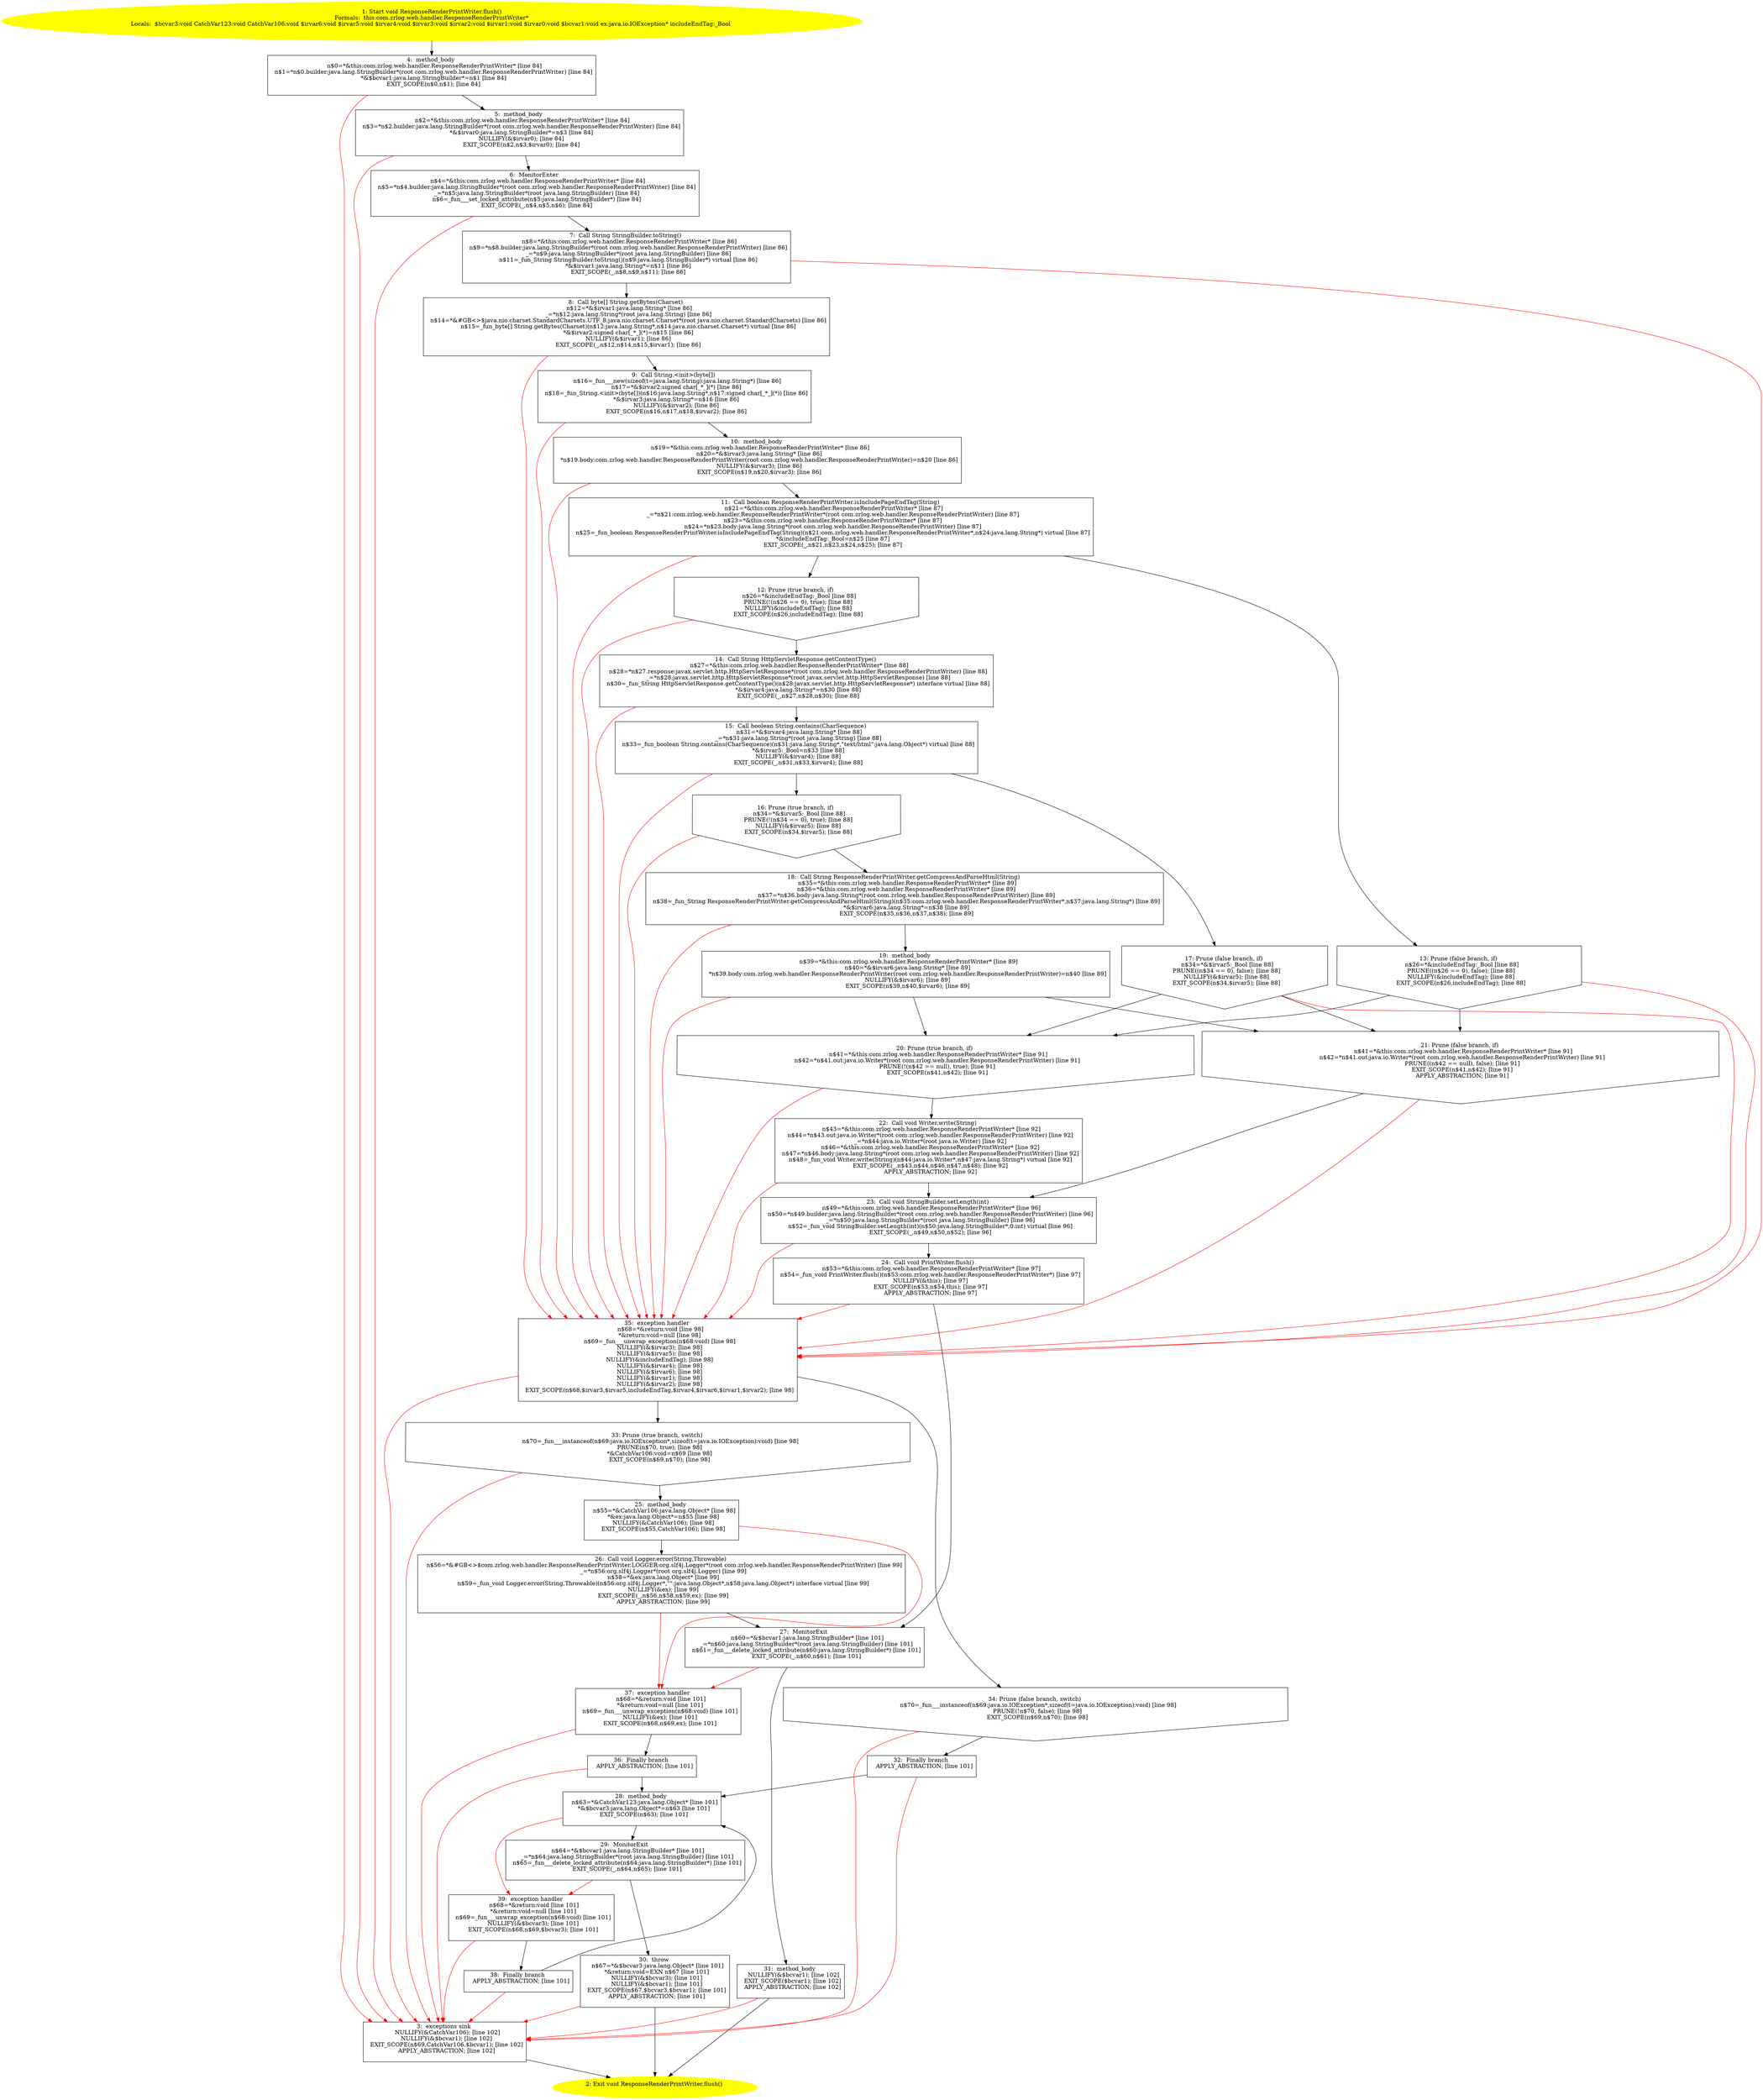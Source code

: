 /* @generated */
digraph cfg {
"com.zrlog.web.handler.ResponseRenderPrintWriter.flush():void.8a9c0bc4c340e577b824d1e5c156d781_1" [label="1: Start void ResponseRenderPrintWriter.flush()\nFormals:  this:com.zrlog.web.handler.ResponseRenderPrintWriter*\nLocals:  $bcvar3:void CatchVar123:void CatchVar106:void $irvar6:void $irvar5:void $irvar4:void $irvar3:void $irvar2:void $irvar1:void $irvar0:void $bcvar1:void ex:java.io.IOException* includeEndTag:_Bool \n  " color=yellow style=filled]
	

	 "com.zrlog.web.handler.ResponseRenderPrintWriter.flush():void.8a9c0bc4c340e577b824d1e5c156d781_1" -> "com.zrlog.web.handler.ResponseRenderPrintWriter.flush():void.8a9c0bc4c340e577b824d1e5c156d781_4" ;
"com.zrlog.web.handler.ResponseRenderPrintWriter.flush():void.8a9c0bc4c340e577b824d1e5c156d781_2" [label="2: Exit void ResponseRenderPrintWriter.flush() \n  " color=yellow style=filled]
	

"com.zrlog.web.handler.ResponseRenderPrintWriter.flush():void.8a9c0bc4c340e577b824d1e5c156d781_3" [label="3:  exceptions sink \n   NULLIFY(&CatchVar106); [line 102]\n  NULLIFY(&$bcvar1); [line 102]\n  EXIT_SCOPE(n$69,CatchVar106,$bcvar1); [line 102]\n  APPLY_ABSTRACTION; [line 102]\n " shape="box"]
	

	 "com.zrlog.web.handler.ResponseRenderPrintWriter.flush():void.8a9c0bc4c340e577b824d1e5c156d781_3" -> "com.zrlog.web.handler.ResponseRenderPrintWriter.flush():void.8a9c0bc4c340e577b824d1e5c156d781_2" ;
"com.zrlog.web.handler.ResponseRenderPrintWriter.flush():void.8a9c0bc4c340e577b824d1e5c156d781_4" [label="4:  method_body \n   n$0=*&this:com.zrlog.web.handler.ResponseRenderPrintWriter* [line 84]\n  n$1=*n$0.builder:java.lang.StringBuilder*(root com.zrlog.web.handler.ResponseRenderPrintWriter) [line 84]\n  *&$bcvar1:java.lang.StringBuilder*=n$1 [line 84]\n  EXIT_SCOPE(n$0,n$1); [line 84]\n " shape="box"]
	

	 "com.zrlog.web.handler.ResponseRenderPrintWriter.flush():void.8a9c0bc4c340e577b824d1e5c156d781_4" -> "com.zrlog.web.handler.ResponseRenderPrintWriter.flush():void.8a9c0bc4c340e577b824d1e5c156d781_5" ;
	 "com.zrlog.web.handler.ResponseRenderPrintWriter.flush():void.8a9c0bc4c340e577b824d1e5c156d781_4" -> "com.zrlog.web.handler.ResponseRenderPrintWriter.flush():void.8a9c0bc4c340e577b824d1e5c156d781_3" [color="red" ];
"com.zrlog.web.handler.ResponseRenderPrintWriter.flush():void.8a9c0bc4c340e577b824d1e5c156d781_5" [label="5:  method_body \n   n$2=*&this:com.zrlog.web.handler.ResponseRenderPrintWriter* [line 84]\n  n$3=*n$2.builder:java.lang.StringBuilder*(root com.zrlog.web.handler.ResponseRenderPrintWriter) [line 84]\n  *&$irvar0:java.lang.StringBuilder*=n$3 [line 84]\n  NULLIFY(&$irvar0); [line 84]\n  EXIT_SCOPE(n$2,n$3,$irvar0); [line 84]\n " shape="box"]
	

	 "com.zrlog.web.handler.ResponseRenderPrintWriter.flush():void.8a9c0bc4c340e577b824d1e5c156d781_5" -> "com.zrlog.web.handler.ResponseRenderPrintWriter.flush():void.8a9c0bc4c340e577b824d1e5c156d781_6" ;
	 "com.zrlog.web.handler.ResponseRenderPrintWriter.flush():void.8a9c0bc4c340e577b824d1e5c156d781_5" -> "com.zrlog.web.handler.ResponseRenderPrintWriter.flush():void.8a9c0bc4c340e577b824d1e5c156d781_3" [color="red" ];
"com.zrlog.web.handler.ResponseRenderPrintWriter.flush():void.8a9c0bc4c340e577b824d1e5c156d781_6" [label="6:  MonitorEnter \n   n$4=*&this:com.zrlog.web.handler.ResponseRenderPrintWriter* [line 84]\n  n$5=*n$4.builder:java.lang.StringBuilder*(root com.zrlog.web.handler.ResponseRenderPrintWriter) [line 84]\n  _=*n$5:java.lang.StringBuilder*(root java.lang.StringBuilder) [line 84]\n  n$6=_fun___set_locked_attribute(n$5:java.lang.StringBuilder*) [line 84]\n  EXIT_SCOPE(_,n$4,n$5,n$6); [line 84]\n " shape="box"]
	

	 "com.zrlog.web.handler.ResponseRenderPrintWriter.flush():void.8a9c0bc4c340e577b824d1e5c156d781_6" -> "com.zrlog.web.handler.ResponseRenderPrintWriter.flush():void.8a9c0bc4c340e577b824d1e5c156d781_7" ;
	 "com.zrlog.web.handler.ResponseRenderPrintWriter.flush():void.8a9c0bc4c340e577b824d1e5c156d781_6" -> "com.zrlog.web.handler.ResponseRenderPrintWriter.flush():void.8a9c0bc4c340e577b824d1e5c156d781_3" [color="red" ];
"com.zrlog.web.handler.ResponseRenderPrintWriter.flush():void.8a9c0bc4c340e577b824d1e5c156d781_7" [label="7:  Call String StringBuilder.toString() \n   n$8=*&this:com.zrlog.web.handler.ResponseRenderPrintWriter* [line 86]\n  n$9=*n$8.builder:java.lang.StringBuilder*(root com.zrlog.web.handler.ResponseRenderPrintWriter) [line 86]\n  _=*n$9:java.lang.StringBuilder*(root java.lang.StringBuilder) [line 86]\n  n$11=_fun_String StringBuilder.toString()(n$9:java.lang.StringBuilder*) virtual [line 86]\n  *&$irvar1:java.lang.String*=n$11 [line 86]\n  EXIT_SCOPE(_,n$8,n$9,n$11); [line 86]\n " shape="box"]
	

	 "com.zrlog.web.handler.ResponseRenderPrintWriter.flush():void.8a9c0bc4c340e577b824d1e5c156d781_7" -> "com.zrlog.web.handler.ResponseRenderPrintWriter.flush():void.8a9c0bc4c340e577b824d1e5c156d781_8" ;
	 "com.zrlog.web.handler.ResponseRenderPrintWriter.flush():void.8a9c0bc4c340e577b824d1e5c156d781_7" -> "com.zrlog.web.handler.ResponseRenderPrintWriter.flush():void.8a9c0bc4c340e577b824d1e5c156d781_35" [color="red" ];
"com.zrlog.web.handler.ResponseRenderPrintWriter.flush():void.8a9c0bc4c340e577b824d1e5c156d781_8" [label="8:  Call byte[] String.getBytes(Charset) \n   n$12=*&$irvar1:java.lang.String* [line 86]\n  _=*n$12:java.lang.String*(root java.lang.String) [line 86]\n  n$14=*&#GB<>$java.nio.charset.StandardCharsets.UTF_8:java.nio.charset.Charset*(root java.nio.charset.StandardCharsets) [line 86]\n  n$15=_fun_byte[] String.getBytes(Charset)(n$12:java.lang.String*,n$14:java.nio.charset.Charset*) virtual [line 86]\n  *&$irvar2:signed char[_*_](*)=n$15 [line 86]\n  NULLIFY(&$irvar1); [line 86]\n  EXIT_SCOPE(_,n$12,n$14,n$15,$irvar1); [line 86]\n " shape="box"]
	

	 "com.zrlog.web.handler.ResponseRenderPrintWriter.flush():void.8a9c0bc4c340e577b824d1e5c156d781_8" -> "com.zrlog.web.handler.ResponseRenderPrintWriter.flush():void.8a9c0bc4c340e577b824d1e5c156d781_9" ;
	 "com.zrlog.web.handler.ResponseRenderPrintWriter.flush():void.8a9c0bc4c340e577b824d1e5c156d781_8" -> "com.zrlog.web.handler.ResponseRenderPrintWriter.flush():void.8a9c0bc4c340e577b824d1e5c156d781_35" [color="red" ];
"com.zrlog.web.handler.ResponseRenderPrintWriter.flush():void.8a9c0bc4c340e577b824d1e5c156d781_9" [label="9:  Call String.<init>(byte[]) \n   n$16=_fun___new(sizeof(t=java.lang.String):java.lang.String*) [line 86]\n  n$17=*&$irvar2:signed char[_*_](*) [line 86]\n  n$18=_fun_String.<init>(byte[])(n$16:java.lang.String*,n$17:signed char[_*_](*)) [line 86]\n  *&$irvar3:java.lang.String*=n$16 [line 86]\n  NULLIFY(&$irvar2); [line 86]\n  EXIT_SCOPE(n$16,n$17,n$18,$irvar2); [line 86]\n " shape="box"]
	

	 "com.zrlog.web.handler.ResponseRenderPrintWriter.flush():void.8a9c0bc4c340e577b824d1e5c156d781_9" -> "com.zrlog.web.handler.ResponseRenderPrintWriter.flush():void.8a9c0bc4c340e577b824d1e5c156d781_10" ;
	 "com.zrlog.web.handler.ResponseRenderPrintWriter.flush():void.8a9c0bc4c340e577b824d1e5c156d781_9" -> "com.zrlog.web.handler.ResponseRenderPrintWriter.flush():void.8a9c0bc4c340e577b824d1e5c156d781_35" [color="red" ];
"com.zrlog.web.handler.ResponseRenderPrintWriter.flush():void.8a9c0bc4c340e577b824d1e5c156d781_10" [label="10:  method_body \n   n$19=*&this:com.zrlog.web.handler.ResponseRenderPrintWriter* [line 86]\n  n$20=*&$irvar3:java.lang.String* [line 86]\n  *n$19.body:com.zrlog.web.handler.ResponseRenderPrintWriter(root com.zrlog.web.handler.ResponseRenderPrintWriter)=n$20 [line 86]\n  NULLIFY(&$irvar3); [line 86]\n  EXIT_SCOPE(n$19,n$20,$irvar3); [line 86]\n " shape="box"]
	

	 "com.zrlog.web.handler.ResponseRenderPrintWriter.flush():void.8a9c0bc4c340e577b824d1e5c156d781_10" -> "com.zrlog.web.handler.ResponseRenderPrintWriter.flush():void.8a9c0bc4c340e577b824d1e5c156d781_11" ;
	 "com.zrlog.web.handler.ResponseRenderPrintWriter.flush():void.8a9c0bc4c340e577b824d1e5c156d781_10" -> "com.zrlog.web.handler.ResponseRenderPrintWriter.flush():void.8a9c0bc4c340e577b824d1e5c156d781_35" [color="red" ];
"com.zrlog.web.handler.ResponseRenderPrintWriter.flush():void.8a9c0bc4c340e577b824d1e5c156d781_11" [label="11:  Call boolean ResponseRenderPrintWriter.isIncludePageEndTag(String) \n   n$21=*&this:com.zrlog.web.handler.ResponseRenderPrintWriter* [line 87]\n  _=*n$21:com.zrlog.web.handler.ResponseRenderPrintWriter*(root com.zrlog.web.handler.ResponseRenderPrintWriter) [line 87]\n  n$23=*&this:com.zrlog.web.handler.ResponseRenderPrintWriter* [line 87]\n  n$24=*n$23.body:java.lang.String*(root com.zrlog.web.handler.ResponseRenderPrintWriter) [line 87]\n  n$25=_fun_boolean ResponseRenderPrintWriter.isIncludePageEndTag(String)(n$21:com.zrlog.web.handler.ResponseRenderPrintWriter*,n$24:java.lang.String*) virtual [line 87]\n  *&includeEndTag:_Bool=n$25 [line 87]\n  EXIT_SCOPE(_,n$21,n$23,n$24,n$25); [line 87]\n " shape="box"]
	

	 "com.zrlog.web.handler.ResponseRenderPrintWriter.flush():void.8a9c0bc4c340e577b824d1e5c156d781_11" -> "com.zrlog.web.handler.ResponseRenderPrintWriter.flush():void.8a9c0bc4c340e577b824d1e5c156d781_12" ;
	 "com.zrlog.web.handler.ResponseRenderPrintWriter.flush():void.8a9c0bc4c340e577b824d1e5c156d781_11" -> "com.zrlog.web.handler.ResponseRenderPrintWriter.flush():void.8a9c0bc4c340e577b824d1e5c156d781_13" ;
	 "com.zrlog.web.handler.ResponseRenderPrintWriter.flush():void.8a9c0bc4c340e577b824d1e5c156d781_11" -> "com.zrlog.web.handler.ResponseRenderPrintWriter.flush():void.8a9c0bc4c340e577b824d1e5c156d781_35" [color="red" ];
"com.zrlog.web.handler.ResponseRenderPrintWriter.flush():void.8a9c0bc4c340e577b824d1e5c156d781_12" [label="12: Prune (true branch, if) \n   n$26=*&includeEndTag:_Bool [line 88]\n  PRUNE(!(n$26 == 0), true); [line 88]\n  NULLIFY(&includeEndTag); [line 88]\n  EXIT_SCOPE(n$26,includeEndTag); [line 88]\n " shape="invhouse"]
	

	 "com.zrlog.web.handler.ResponseRenderPrintWriter.flush():void.8a9c0bc4c340e577b824d1e5c156d781_12" -> "com.zrlog.web.handler.ResponseRenderPrintWriter.flush():void.8a9c0bc4c340e577b824d1e5c156d781_14" ;
	 "com.zrlog.web.handler.ResponseRenderPrintWriter.flush():void.8a9c0bc4c340e577b824d1e5c156d781_12" -> "com.zrlog.web.handler.ResponseRenderPrintWriter.flush():void.8a9c0bc4c340e577b824d1e5c156d781_35" [color="red" ];
"com.zrlog.web.handler.ResponseRenderPrintWriter.flush():void.8a9c0bc4c340e577b824d1e5c156d781_13" [label="13: Prune (false branch, if) \n   n$26=*&includeEndTag:_Bool [line 88]\n  PRUNE((n$26 == 0), false); [line 88]\n  NULLIFY(&includeEndTag); [line 88]\n  EXIT_SCOPE(n$26,includeEndTag); [line 88]\n " shape="invhouse"]
	

	 "com.zrlog.web.handler.ResponseRenderPrintWriter.flush():void.8a9c0bc4c340e577b824d1e5c156d781_13" -> "com.zrlog.web.handler.ResponseRenderPrintWriter.flush():void.8a9c0bc4c340e577b824d1e5c156d781_20" ;
	 "com.zrlog.web.handler.ResponseRenderPrintWriter.flush():void.8a9c0bc4c340e577b824d1e5c156d781_13" -> "com.zrlog.web.handler.ResponseRenderPrintWriter.flush():void.8a9c0bc4c340e577b824d1e5c156d781_21" ;
	 "com.zrlog.web.handler.ResponseRenderPrintWriter.flush():void.8a9c0bc4c340e577b824d1e5c156d781_13" -> "com.zrlog.web.handler.ResponseRenderPrintWriter.flush():void.8a9c0bc4c340e577b824d1e5c156d781_35" [color="red" ];
"com.zrlog.web.handler.ResponseRenderPrintWriter.flush():void.8a9c0bc4c340e577b824d1e5c156d781_14" [label="14:  Call String HttpServletResponse.getContentType() \n   n$27=*&this:com.zrlog.web.handler.ResponseRenderPrintWriter* [line 88]\n  n$28=*n$27.response:javax.servlet.http.HttpServletResponse*(root com.zrlog.web.handler.ResponseRenderPrintWriter) [line 88]\n  _=*n$28:javax.servlet.http.HttpServletResponse*(root javax.servlet.http.HttpServletResponse) [line 88]\n  n$30=_fun_String HttpServletResponse.getContentType()(n$28:javax.servlet.http.HttpServletResponse*) interface virtual [line 88]\n  *&$irvar4:java.lang.String*=n$30 [line 88]\n  EXIT_SCOPE(_,n$27,n$28,n$30); [line 88]\n " shape="box"]
	

	 "com.zrlog.web.handler.ResponseRenderPrintWriter.flush():void.8a9c0bc4c340e577b824d1e5c156d781_14" -> "com.zrlog.web.handler.ResponseRenderPrintWriter.flush():void.8a9c0bc4c340e577b824d1e5c156d781_15" ;
	 "com.zrlog.web.handler.ResponseRenderPrintWriter.flush():void.8a9c0bc4c340e577b824d1e5c156d781_14" -> "com.zrlog.web.handler.ResponseRenderPrintWriter.flush():void.8a9c0bc4c340e577b824d1e5c156d781_35" [color="red" ];
"com.zrlog.web.handler.ResponseRenderPrintWriter.flush():void.8a9c0bc4c340e577b824d1e5c156d781_15" [label="15:  Call boolean String.contains(CharSequence) \n   n$31=*&$irvar4:java.lang.String* [line 88]\n  _=*n$31:java.lang.String*(root java.lang.String) [line 88]\n  n$33=_fun_boolean String.contains(CharSequence)(n$31:java.lang.String*,\"text/html\":java.lang.Object*) virtual [line 88]\n  *&$irvar5:_Bool=n$33 [line 88]\n  NULLIFY(&$irvar4); [line 88]\n  EXIT_SCOPE(_,n$31,n$33,$irvar4); [line 88]\n " shape="box"]
	

	 "com.zrlog.web.handler.ResponseRenderPrintWriter.flush():void.8a9c0bc4c340e577b824d1e5c156d781_15" -> "com.zrlog.web.handler.ResponseRenderPrintWriter.flush():void.8a9c0bc4c340e577b824d1e5c156d781_16" ;
	 "com.zrlog.web.handler.ResponseRenderPrintWriter.flush():void.8a9c0bc4c340e577b824d1e5c156d781_15" -> "com.zrlog.web.handler.ResponseRenderPrintWriter.flush():void.8a9c0bc4c340e577b824d1e5c156d781_17" ;
	 "com.zrlog.web.handler.ResponseRenderPrintWriter.flush():void.8a9c0bc4c340e577b824d1e5c156d781_15" -> "com.zrlog.web.handler.ResponseRenderPrintWriter.flush():void.8a9c0bc4c340e577b824d1e5c156d781_35" [color="red" ];
"com.zrlog.web.handler.ResponseRenderPrintWriter.flush():void.8a9c0bc4c340e577b824d1e5c156d781_16" [label="16: Prune (true branch, if) \n   n$34=*&$irvar5:_Bool [line 88]\n  PRUNE(!(n$34 == 0), true); [line 88]\n  NULLIFY(&$irvar5); [line 88]\n  EXIT_SCOPE(n$34,$irvar5); [line 88]\n " shape="invhouse"]
	

	 "com.zrlog.web.handler.ResponseRenderPrintWriter.flush():void.8a9c0bc4c340e577b824d1e5c156d781_16" -> "com.zrlog.web.handler.ResponseRenderPrintWriter.flush():void.8a9c0bc4c340e577b824d1e5c156d781_18" ;
	 "com.zrlog.web.handler.ResponseRenderPrintWriter.flush():void.8a9c0bc4c340e577b824d1e5c156d781_16" -> "com.zrlog.web.handler.ResponseRenderPrintWriter.flush():void.8a9c0bc4c340e577b824d1e5c156d781_35" [color="red" ];
"com.zrlog.web.handler.ResponseRenderPrintWriter.flush():void.8a9c0bc4c340e577b824d1e5c156d781_17" [label="17: Prune (false branch, if) \n   n$34=*&$irvar5:_Bool [line 88]\n  PRUNE((n$34 == 0), false); [line 88]\n  NULLIFY(&$irvar5); [line 88]\n  EXIT_SCOPE(n$34,$irvar5); [line 88]\n " shape="invhouse"]
	

	 "com.zrlog.web.handler.ResponseRenderPrintWriter.flush():void.8a9c0bc4c340e577b824d1e5c156d781_17" -> "com.zrlog.web.handler.ResponseRenderPrintWriter.flush():void.8a9c0bc4c340e577b824d1e5c156d781_20" ;
	 "com.zrlog.web.handler.ResponseRenderPrintWriter.flush():void.8a9c0bc4c340e577b824d1e5c156d781_17" -> "com.zrlog.web.handler.ResponseRenderPrintWriter.flush():void.8a9c0bc4c340e577b824d1e5c156d781_21" ;
	 "com.zrlog.web.handler.ResponseRenderPrintWriter.flush():void.8a9c0bc4c340e577b824d1e5c156d781_17" -> "com.zrlog.web.handler.ResponseRenderPrintWriter.flush():void.8a9c0bc4c340e577b824d1e5c156d781_35" [color="red" ];
"com.zrlog.web.handler.ResponseRenderPrintWriter.flush():void.8a9c0bc4c340e577b824d1e5c156d781_18" [label="18:  Call String ResponseRenderPrintWriter.getCompressAndParseHtml(String) \n   n$35=*&this:com.zrlog.web.handler.ResponseRenderPrintWriter* [line 89]\n  n$36=*&this:com.zrlog.web.handler.ResponseRenderPrintWriter* [line 89]\n  n$37=*n$36.body:java.lang.String*(root com.zrlog.web.handler.ResponseRenderPrintWriter) [line 89]\n  n$38=_fun_String ResponseRenderPrintWriter.getCompressAndParseHtml(String)(n$35:com.zrlog.web.handler.ResponseRenderPrintWriter*,n$37:java.lang.String*) [line 89]\n  *&$irvar6:java.lang.String*=n$38 [line 89]\n  EXIT_SCOPE(n$35,n$36,n$37,n$38); [line 89]\n " shape="box"]
	

	 "com.zrlog.web.handler.ResponseRenderPrintWriter.flush():void.8a9c0bc4c340e577b824d1e5c156d781_18" -> "com.zrlog.web.handler.ResponseRenderPrintWriter.flush():void.8a9c0bc4c340e577b824d1e5c156d781_19" ;
	 "com.zrlog.web.handler.ResponseRenderPrintWriter.flush():void.8a9c0bc4c340e577b824d1e5c156d781_18" -> "com.zrlog.web.handler.ResponseRenderPrintWriter.flush():void.8a9c0bc4c340e577b824d1e5c156d781_35" [color="red" ];
"com.zrlog.web.handler.ResponseRenderPrintWriter.flush():void.8a9c0bc4c340e577b824d1e5c156d781_19" [label="19:  method_body \n   n$39=*&this:com.zrlog.web.handler.ResponseRenderPrintWriter* [line 89]\n  n$40=*&$irvar6:java.lang.String* [line 89]\n  *n$39.body:com.zrlog.web.handler.ResponseRenderPrintWriter(root com.zrlog.web.handler.ResponseRenderPrintWriter)=n$40 [line 89]\n  NULLIFY(&$irvar6); [line 89]\n  EXIT_SCOPE(n$39,n$40,$irvar6); [line 89]\n " shape="box"]
	

	 "com.zrlog.web.handler.ResponseRenderPrintWriter.flush():void.8a9c0bc4c340e577b824d1e5c156d781_19" -> "com.zrlog.web.handler.ResponseRenderPrintWriter.flush():void.8a9c0bc4c340e577b824d1e5c156d781_20" ;
	 "com.zrlog.web.handler.ResponseRenderPrintWriter.flush():void.8a9c0bc4c340e577b824d1e5c156d781_19" -> "com.zrlog.web.handler.ResponseRenderPrintWriter.flush():void.8a9c0bc4c340e577b824d1e5c156d781_21" ;
	 "com.zrlog.web.handler.ResponseRenderPrintWriter.flush():void.8a9c0bc4c340e577b824d1e5c156d781_19" -> "com.zrlog.web.handler.ResponseRenderPrintWriter.flush():void.8a9c0bc4c340e577b824d1e5c156d781_35" [color="red" ];
"com.zrlog.web.handler.ResponseRenderPrintWriter.flush():void.8a9c0bc4c340e577b824d1e5c156d781_20" [label="20: Prune (true branch, if) \n   n$41=*&this:com.zrlog.web.handler.ResponseRenderPrintWriter* [line 91]\n  n$42=*n$41.out:java.io.Writer*(root com.zrlog.web.handler.ResponseRenderPrintWriter) [line 91]\n  PRUNE(!(n$42 == null), true); [line 91]\n  EXIT_SCOPE(n$41,n$42); [line 91]\n " shape="invhouse"]
	

	 "com.zrlog.web.handler.ResponseRenderPrintWriter.flush():void.8a9c0bc4c340e577b824d1e5c156d781_20" -> "com.zrlog.web.handler.ResponseRenderPrintWriter.flush():void.8a9c0bc4c340e577b824d1e5c156d781_22" ;
	 "com.zrlog.web.handler.ResponseRenderPrintWriter.flush():void.8a9c0bc4c340e577b824d1e5c156d781_20" -> "com.zrlog.web.handler.ResponseRenderPrintWriter.flush():void.8a9c0bc4c340e577b824d1e5c156d781_35" [color="red" ];
"com.zrlog.web.handler.ResponseRenderPrintWriter.flush():void.8a9c0bc4c340e577b824d1e5c156d781_21" [label="21: Prune (false branch, if) \n   n$41=*&this:com.zrlog.web.handler.ResponseRenderPrintWriter* [line 91]\n  n$42=*n$41.out:java.io.Writer*(root com.zrlog.web.handler.ResponseRenderPrintWriter) [line 91]\n  PRUNE((n$42 == null), false); [line 91]\n  EXIT_SCOPE(n$41,n$42); [line 91]\n  APPLY_ABSTRACTION; [line 91]\n " shape="invhouse"]
	

	 "com.zrlog.web.handler.ResponseRenderPrintWriter.flush():void.8a9c0bc4c340e577b824d1e5c156d781_21" -> "com.zrlog.web.handler.ResponseRenderPrintWriter.flush():void.8a9c0bc4c340e577b824d1e5c156d781_23" ;
	 "com.zrlog.web.handler.ResponseRenderPrintWriter.flush():void.8a9c0bc4c340e577b824d1e5c156d781_21" -> "com.zrlog.web.handler.ResponseRenderPrintWriter.flush():void.8a9c0bc4c340e577b824d1e5c156d781_35" [color="red" ];
"com.zrlog.web.handler.ResponseRenderPrintWriter.flush():void.8a9c0bc4c340e577b824d1e5c156d781_22" [label="22:  Call void Writer.write(String) \n   n$43=*&this:com.zrlog.web.handler.ResponseRenderPrintWriter* [line 92]\n  n$44=*n$43.out:java.io.Writer*(root com.zrlog.web.handler.ResponseRenderPrintWriter) [line 92]\n  _=*n$44:java.io.Writer*(root java.io.Writer) [line 92]\n  n$46=*&this:com.zrlog.web.handler.ResponseRenderPrintWriter* [line 92]\n  n$47=*n$46.body:java.lang.String*(root com.zrlog.web.handler.ResponseRenderPrintWriter) [line 92]\n  n$48=_fun_void Writer.write(String)(n$44:java.io.Writer*,n$47:java.lang.String*) virtual [line 92]\n  EXIT_SCOPE(_,n$43,n$44,n$46,n$47,n$48); [line 92]\n  APPLY_ABSTRACTION; [line 92]\n " shape="box"]
	

	 "com.zrlog.web.handler.ResponseRenderPrintWriter.flush():void.8a9c0bc4c340e577b824d1e5c156d781_22" -> "com.zrlog.web.handler.ResponseRenderPrintWriter.flush():void.8a9c0bc4c340e577b824d1e5c156d781_23" ;
	 "com.zrlog.web.handler.ResponseRenderPrintWriter.flush():void.8a9c0bc4c340e577b824d1e5c156d781_22" -> "com.zrlog.web.handler.ResponseRenderPrintWriter.flush():void.8a9c0bc4c340e577b824d1e5c156d781_35" [color="red" ];
"com.zrlog.web.handler.ResponseRenderPrintWriter.flush():void.8a9c0bc4c340e577b824d1e5c156d781_23" [label="23:  Call void StringBuilder.setLength(int) \n   n$49=*&this:com.zrlog.web.handler.ResponseRenderPrintWriter* [line 96]\n  n$50=*n$49.builder:java.lang.StringBuilder*(root com.zrlog.web.handler.ResponseRenderPrintWriter) [line 96]\n  _=*n$50:java.lang.StringBuilder*(root java.lang.StringBuilder) [line 96]\n  n$52=_fun_void StringBuilder.setLength(int)(n$50:java.lang.StringBuilder*,0:int) virtual [line 96]\n  EXIT_SCOPE(_,n$49,n$50,n$52); [line 96]\n " shape="box"]
	

	 "com.zrlog.web.handler.ResponseRenderPrintWriter.flush():void.8a9c0bc4c340e577b824d1e5c156d781_23" -> "com.zrlog.web.handler.ResponseRenderPrintWriter.flush():void.8a9c0bc4c340e577b824d1e5c156d781_24" ;
	 "com.zrlog.web.handler.ResponseRenderPrintWriter.flush():void.8a9c0bc4c340e577b824d1e5c156d781_23" -> "com.zrlog.web.handler.ResponseRenderPrintWriter.flush():void.8a9c0bc4c340e577b824d1e5c156d781_35" [color="red" ];
"com.zrlog.web.handler.ResponseRenderPrintWriter.flush():void.8a9c0bc4c340e577b824d1e5c156d781_24" [label="24:  Call void PrintWriter.flush() \n   n$53=*&this:com.zrlog.web.handler.ResponseRenderPrintWriter* [line 97]\n  n$54=_fun_void PrintWriter.flush()(n$53:com.zrlog.web.handler.ResponseRenderPrintWriter*) [line 97]\n  NULLIFY(&this); [line 97]\n  EXIT_SCOPE(n$53,n$54,this); [line 97]\n  APPLY_ABSTRACTION; [line 97]\n " shape="box"]
	

	 "com.zrlog.web.handler.ResponseRenderPrintWriter.flush():void.8a9c0bc4c340e577b824d1e5c156d781_24" -> "com.zrlog.web.handler.ResponseRenderPrintWriter.flush():void.8a9c0bc4c340e577b824d1e5c156d781_27" ;
	 "com.zrlog.web.handler.ResponseRenderPrintWriter.flush():void.8a9c0bc4c340e577b824d1e5c156d781_24" -> "com.zrlog.web.handler.ResponseRenderPrintWriter.flush():void.8a9c0bc4c340e577b824d1e5c156d781_35" [color="red" ];
"com.zrlog.web.handler.ResponseRenderPrintWriter.flush():void.8a9c0bc4c340e577b824d1e5c156d781_25" [label="25:  method_body \n   n$55=*&CatchVar106:java.lang.Object* [line 98]\n  *&ex:java.lang.Object*=n$55 [line 98]\n  NULLIFY(&CatchVar106); [line 98]\n  EXIT_SCOPE(n$55,CatchVar106); [line 98]\n " shape="box"]
	

	 "com.zrlog.web.handler.ResponseRenderPrintWriter.flush():void.8a9c0bc4c340e577b824d1e5c156d781_25" -> "com.zrlog.web.handler.ResponseRenderPrintWriter.flush():void.8a9c0bc4c340e577b824d1e5c156d781_26" ;
	 "com.zrlog.web.handler.ResponseRenderPrintWriter.flush():void.8a9c0bc4c340e577b824d1e5c156d781_25" -> "com.zrlog.web.handler.ResponseRenderPrintWriter.flush():void.8a9c0bc4c340e577b824d1e5c156d781_37" [color="red" ];
"com.zrlog.web.handler.ResponseRenderPrintWriter.flush():void.8a9c0bc4c340e577b824d1e5c156d781_26" [label="26:  Call void Logger.error(String,Throwable) \n   n$56=*&#GB<>$com.zrlog.web.handler.ResponseRenderPrintWriter.LOGGER:org.slf4j.Logger*(root com.zrlog.web.handler.ResponseRenderPrintWriter) [line 99]\n  _=*n$56:org.slf4j.Logger*(root org.slf4j.Logger) [line 99]\n  n$58=*&ex:java.lang.Object* [line 99]\n  n$59=_fun_void Logger.error(String,Throwable)(n$56:org.slf4j.Logger*,\"\":java.lang.Object*,n$58:java.lang.Object*) interface virtual [line 99]\n  NULLIFY(&ex); [line 99]\n  EXIT_SCOPE(_,n$56,n$58,n$59,ex); [line 99]\n  APPLY_ABSTRACTION; [line 99]\n " shape="box"]
	

	 "com.zrlog.web.handler.ResponseRenderPrintWriter.flush():void.8a9c0bc4c340e577b824d1e5c156d781_26" -> "com.zrlog.web.handler.ResponseRenderPrintWriter.flush():void.8a9c0bc4c340e577b824d1e5c156d781_27" ;
	 "com.zrlog.web.handler.ResponseRenderPrintWriter.flush():void.8a9c0bc4c340e577b824d1e5c156d781_26" -> "com.zrlog.web.handler.ResponseRenderPrintWriter.flush():void.8a9c0bc4c340e577b824d1e5c156d781_37" [color="red" ];
"com.zrlog.web.handler.ResponseRenderPrintWriter.flush():void.8a9c0bc4c340e577b824d1e5c156d781_27" [label="27:  MonitorExit \n   n$60=*&$bcvar1:java.lang.StringBuilder* [line 101]\n  _=*n$60:java.lang.StringBuilder*(root java.lang.StringBuilder) [line 101]\n  n$61=_fun___delete_locked_attribute(n$60:java.lang.StringBuilder*) [line 101]\n  EXIT_SCOPE(_,n$60,n$61); [line 101]\n " shape="box"]
	

	 "com.zrlog.web.handler.ResponseRenderPrintWriter.flush():void.8a9c0bc4c340e577b824d1e5c156d781_27" -> "com.zrlog.web.handler.ResponseRenderPrintWriter.flush():void.8a9c0bc4c340e577b824d1e5c156d781_31" ;
	 "com.zrlog.web.handler.ResponseRenderPrintWriter.flush():void.8a9c0bc4c340e577b824d1e5c156d781_27" -> "com.zrlog.web.handler.ResponseRenderPrintWriter.flush():void.8a9c0bc4c340e577b824d1e5c156d781_37" [color="red" ];
"com.zrlog.web.handler.ResponseRenderPrintWriter.flush():void.8a9c0bc4c340e577b824d1e5c156d781_28" [label="28:  method_body \n   n$63=*&CatchVar123:java.lang.Object* [line 101]\n  *&$bcvar3:java.lang.Object*=n$63 [line 101]\n  EXIT_SCOPE(n$63); [line 101]\n " shape="box"]
	

	 "com.zrlog.web.handler.ResponseRenderPrintWriter.flush():void.8a9c0bc4c340e577b824d1e5c156d781_28" -> "com.zrlog.web.handler.ResponseRenderPrintWriter.flush():void.8a9c0bc4c340e577b824d1e5c156d781_29" ;
	 "com.zrlog.web.handler.ResponseRenderPrintWriter.flush():void.8a9c0bc4c340e577b824d1e5c156d781_28" -> "com.zrlog.web.handler.ResponseRenderPrintWriter.flush():void.8a9c0bc4c340e577b824d1e5c156d781_39" [color="red" ];
"com.zrlog.web.handler.ResponseRenderPrintWriter.flush():void.8a9c0bc4c340e577b824d1e5c156d781_29" [label="29:  MonitorExit \n   n$64=*&$bcvar1:java.lang.StringBuilder* [line 101]\n  _=*n$64:java.lang.StringBuilder*(root java.lang.StringBuilder) [line 101]\n  n$65=_fun___delete_locked_attribute(n$64:java.lang.StringBuilder*) [line 101]\n  EXIT_SCOPE(_,n$64,n$65); [line 101]\n " shape="box"]
	

	 "com.zrlog.web.handler.ResponseRenderPrintWriter.flush():void.8a9c0bc4c340e577b824d1e5c156d781_29" -> "com.zrlog.web.handler.ResponseRenderPrintWriter.flush():void.8a9c0bc4c340e577b824d1e5c156d781_30" ;
	 "com.zrlog.web.handler.ResponseRenderPrintWriter.flush():void.8a9c0bc4c340e577b824d1e5c156d781_29" -> "com.zrlog.web.handler.ResponseRenderPrintWriter.flush():void.8a9c0bc4c340e577b824d1e5c156d781_39" [color="red" ];
"com.zrlog.web.handler.ResponseRenderPrintWriter.flush():void.8a9c0bc4c340e577b824d1e5c156d781_30" [label="30:  throw \n   n$67=*&$bcvar3:java.lang.Object* [line 101]\n  *&return:void=EXN n$67 [line 101]\n  NULLIFY(&$bcvar3); [line 101]\n  NULLIFY(&$bcvar1); [line 101]\n  EXIT_SCOPE(n$67,$bcvar3,$bcvar1); [line 101]\n  APPLY_ABSTRACTION; [line 101]\n " shape="box"]
	

	 "com.zrlog.web.handler.ResponseRenderPrintWriter.flush():void.8a9c0bc4c340e577b824d1e5c156d781_30" -> "com.zrlog.web.handler.ResponseRenderPrintWriter.flush():void.8a9c0bc4c340e577b824d1e5c156d781_2" ;
	 "com.zrlog.web.handler.ResponseRenderPrintWriter.flush():void.8a9c0bc4c340e577b824d1e5c156d781_30" -> "com.zrlog.web.handler.ResponseRenderPrintWriter.flush():void.8a9c0bc4c340e577b824d1e5c156d781_3" [color="red" ];
"com.zrlog.web.handler.ResponseRenderPrintWriter.flush():void.8a9c0bc4c340e577b824d1e5c156d781_31" [label="31:  method_body \n   NULLIFY(&$bcvar1); [line 102]\n  EXIT_SCOPE($bcvar1); [line 102]\n  APPLY_ABSTRACTION; [line 102]\n " shape="box"]
	

	 "com.zrlog.web.handler.ResponseRenderPrintWriter.flush():void.8a9c0bc4c340e577b824d1e5c156d781_31" -> "com.zrlog.web.handler.ResponseRenderPrintWriter.flush():void.8a9c0bc4c340e577b824d1e5c156d781_2" ;
	 "com.zrlog.web.handler.ResponseRenderPrintWriter.flush():void.8a9c0bc4c340e577b824d1e5c156d781_31" -> "com.zrlog.web.handler.ResponseRenderPrintWriter.flush():void.8a9c0bc4c340e577b824d1e5c156d781_3" [color="red" ];
"com.zrlog.web.handler.ResponseRenderPrintWriter.flush():void.8a9c0bc4c340e577b824d1e5c156d781_32" [label="32:  Finally branch \n   APPLY_ABSTRACTION; [line 101]\n " shape="box"]
	

	 "com.zrlog.web.handler.ResponseRenderPrintWriter.flush():void.8a9c0bc4c340e577b824d1e5c156d781_32" -> "com.zrlog.web.handler.ResponseRenderPrintWriter.flush():void.8a9c0bc4c340e577b824d1e5c156d781_28" ;
	 "com.zrlog.web.handler.ResponseRenderPrintWriter.flush():void.8a9c0bc4c340e577b824d1e5c156d781_32" -> "com.zrlog.web.handler.ResponseRenderPrintWriter.flush():void.8a9c0bc4c340e577b824d1e5c156d781_3" [color="red" ];
"com.zrlog.web.handler.ResponseRenderPrintWriter.flush():void.8a9c0bc4c340e577b824d1e5c156d781_33" [label="33: Prune (true branch, switch) \n   n$70=_fun___instanceof(n$69:java.io.IOException*,sizeof(t=java.io.IOException):void) [line 98]\n  PRUNE(n$70, true); [line 98]\n  *&CatchVar106:void=n$69 [line 98]\n  EXIT_SCOPE(n$69,n$70); [line 98]\n " shape="invhouse"]
	

	 "com.zrlog.web.handler.ResponseRenderPrintWriter.flush():void.8a9c0bc4c340e577b824d1e5c156d781_33" -> "com.zrlog.web.handler.ResponseRenderPrintWriter.flush():void.8a9c0bc4c340e577b824d1e5c156d781_25" ;
	 "com.zrlog.web.handler.ResponseRenderPrintWriter.flush():void.8a9c0bc4c340e577b824d1e5c156d781_33" -> "com.zrlog.web.handler.ResponseRenderPrintWriter.flush():void.8a9c0bc4c340e577b824d1e5c156d781_3" [color="red" ];
"com.zrlog.web.handler.ResponseRenderPrintWriter.flush():void.8a9c0bc4c340e577b824d1e5c156d781_34" [label="34: Prune (false branch, switch) \n   n$70=_fun___instanceof(n$69:java.io.IOException*,sizeof(t=java.io.IOException):void) [line 98]\n  PRUNE(!n$70, false); [line 98]\n  EXIT_SCOPE(n$69,n$70); [line 98]\n " shape="invhouse"]
	

	 "com.zrlog.web.handler.ResponseRenderPrintWriter.flush():void.8a9c0bc4c340e577b824d1e5c156d781_34" -> "com.zrlog.web.handler.ResponseRenderPrintWriter.flush():void.8a9c0bc4c340e577b824d1e5c156d781_32" ;
	 "com.zrlog.web.handler.ResponseRenderPrintWriter.flush():void.8a9c0bc4c340e577b824d1e5c156d781_34" -> "com.zrlog.web.handler.ResponseRenderPrintWriter.flush():void.8a9c0bc4c340e577b824d1e5c156d781_3" [color="red" ];
"com.zrlog.web.handler.ResponseRenderPrintWriter.flush():void.8a9c0bc4c340e577b824d1e5c156d781_35" [label="35:  exception handler \n   n$68=*&return:void [line 98]\n  *&return:void=null [line 98]\n  n$69=_fun___unwrap_exception(n$68:void) [line 98]\n  NULLIFY(&$irvar3); [line 98]\n  NULLIFY(&$irvar5); [line 98]\n  NULLIFY(&includeEndTag); [line 98]\n  NULLIFY(&$irvar4); [line 98]\n  NULLIFY(&$irvar6); [line 98]\n  NULLIFY(&$irvar1); [line 98]\n  NULLIFY(&$irvar2); [line 98]\n  EXIT_SCOPE(n$68,$irvar3,$irvar5,includeEndTag,$irvar4,$irvar6,$irvar1,$irvar2); [line 98]\n " shape="box"]
	

	 "com.zrlog.web.handler.ResponseRenderPrintWriter.flush():void.8a9c0bc4c340e577b824d1e5c156d781_35" -> "com.zrlog.web.handler.ResponseRenderPrintWriter.flush():void.8a9c0bc4c340e577b824d1e5c156d781_33" ;
	 "com.zrlog.web.handler.ResponseRenderPrintWriter.flush():void.8a9c0bc4c340e577b824d1e5c156d781_35" -> "com.zrlog.web.handler.ResponseRenderPrintWriter.flush():void.8a9c0bc4c340e577b824d1e5c156d781_34" ;
	 "com.zrlog.web.handler.ResponseRenderPrintWriter.flush():void.8a9c0bc4c340e577b824d1e5c156d781_35" -> "com.zrlog.web.handler.ResponseRenderPrintWriter.flush():void.8a9c0bc4c340e577b824d1e5c156d781_3" [color="red" ];
"com.zrlog.web.handler.ResponseRenderPrintWriter.flush():void.8a9c0bc4c340e577b824d1e5c156d781_36" [label="36:  Finally branch \n   APPLY_ABSTRACTION; [line 101]\n " shape="box"]
	

	 "com.zrlog.web.handler.ResponseRenderPrintWriter.flush():void.8a9c0bc4c340e577b824d1e5c156d781_36" -> "com.zrlog.web.handler.ResponseRenderPrintWriter.flush():void.8a9c0bc4c340e577b824d1e5c156d781_28" ;
	 "com.zrlog.web.handler.ResponseRenderPrintWriter.flush():void.8a9c0bc4c340e577b824d1e5c156d781_36" -> "com.zrlog.web.handler.ResponseRenderPrintWriter.flush():void.8a9c0bc4c340e577b824d1e5c156d781_3" [color="red" ];
"com.zrlog.web.handler.ResponseRenderPrintWriter.flush():void.8a9c0bc4c340e577b824d1e5c156d781_37" [label="37:  exception handler \n   n$68=*&return:void [line 101]\n  *&return:void=null [line 101]\n  n$69=_fun___unwrap_exception(n$68:void) [line 101]\n  NULLIFY(&ex); [line 101]\n  EXIT_SCOPE(n$68,n$69,ex); [line 101]\n " shape="box"]
	

	 "com.zrlog.web.handler.ResponseRenderPrintWriter.flush():void.8a9c0bc4c340e577b824d1e5c156d781_37" -> "com.zrlog.web.handler.ResponseRenderPrintWriter.flush():void.8a9c0bc4c340e577b824d1e5c156d781_36" ;
	 "com.zrlog.web.handler.ResponseRenderPrintWriter.flush():void.8a9c0bc4c340e577b824d1e5c156d781_37" -> "com.zrlog.web.handler.ResponseRenderPrintWriter.flush():void.8a9c0bc4c340e577b824d1e5c156d781_3" [color="red" ];
"com.zrlog.web.handler.ResponseRenderPrintWriter.flush():void.8a9c0bc4c340e577b824d1e5c156d781_38" [label="38:  Finally branch \n   APPLY_ABSTRACTION; [line 101]\n " shape="box"]
	

	 "com.zrlog.web.handler.ResponseRenderPrintWriter.flush():void.8a9c0bc4c340e577b824d1e5c156d781_38" -> "com.zrlog.web.handler.ResponseRenderPrintWriter.flush():void.8a9c0bc4c340e577b824d1e5c156d781_28" ;
	 "com.zrlog.web.handler.ResponseRenderPrintWriter.flush():void.8a9c0bc4c340e577b824d1e5c156d781_38" -> "com.zrlog.web.handler.ResponseRenderPrintWriter.flush():void.8a9c0bc4c340e577b824d1e5c156d781_3" [color="red" ];
"com.zrlog.web.handler.ResponseRenderPrintWriter.flush():void.8a9c0bc4c340e577b824d1e5c156d781_39" [label="39:  exception handler \n   n$68=*&return:void [line 101]\n  *&return:void=null [line 101]\n  n$69=_fun___unwrap_exception(n$68:void) [line 101]\n  NULLIFY(&$bcvar3); [line 101]\n  EXIT_SCOPE(n$68,n$69,$bcvar3); [line 101]\n " shape="box"]
	

	 "com.zrlog.web.handler.ResponseRenderPrintWriter.flush():void.8a9c0bc4c340e577b824d1e5c156d781_39" -> "com.zrlog.web.handler.ResponseRenderPrintWriter.flush():void.8a9c0bc4c340e577b824d1e5c156d781_38" ;
	 "com.zrlog.web.handler.ResponseRenderPrintWriter.flush():void.8a9c0bc4c340e577b824d1e5c156d781_39" -> "com.zrlog.web.handler.ResponseRenderPrintWriter.flush():void.8a9c0bc4c340e577b824d1e5c156d781_3" [color="red" ];
}

